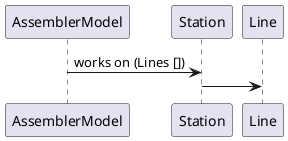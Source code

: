 @startuml

'AssemblerModel -> Line : start ()
'Line --> AssemblerModel : station_spot
'
'AssemblerModel -> Station : to work (Line)
'Station -> Line : works on

AssemblerModel -> Station : works on (Lines [])
Station -> Line :


'Alice -> Bob: Authentication Request
'Bob --> Alice: Authentication Response
'
'Alice -> Bob: Another authentication Request
'Alice <-- Bob: another authentication Response
@enduml